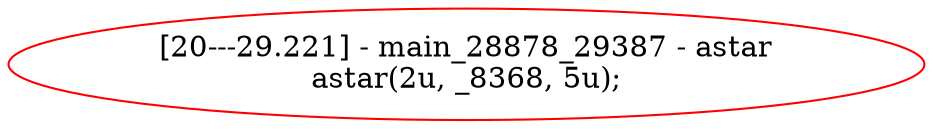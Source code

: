 digraph G {
5[color=red,label="[20---29.221] - main_28878_29387 - astar\nastar(2u, _8368, 5u);\n"];
}
